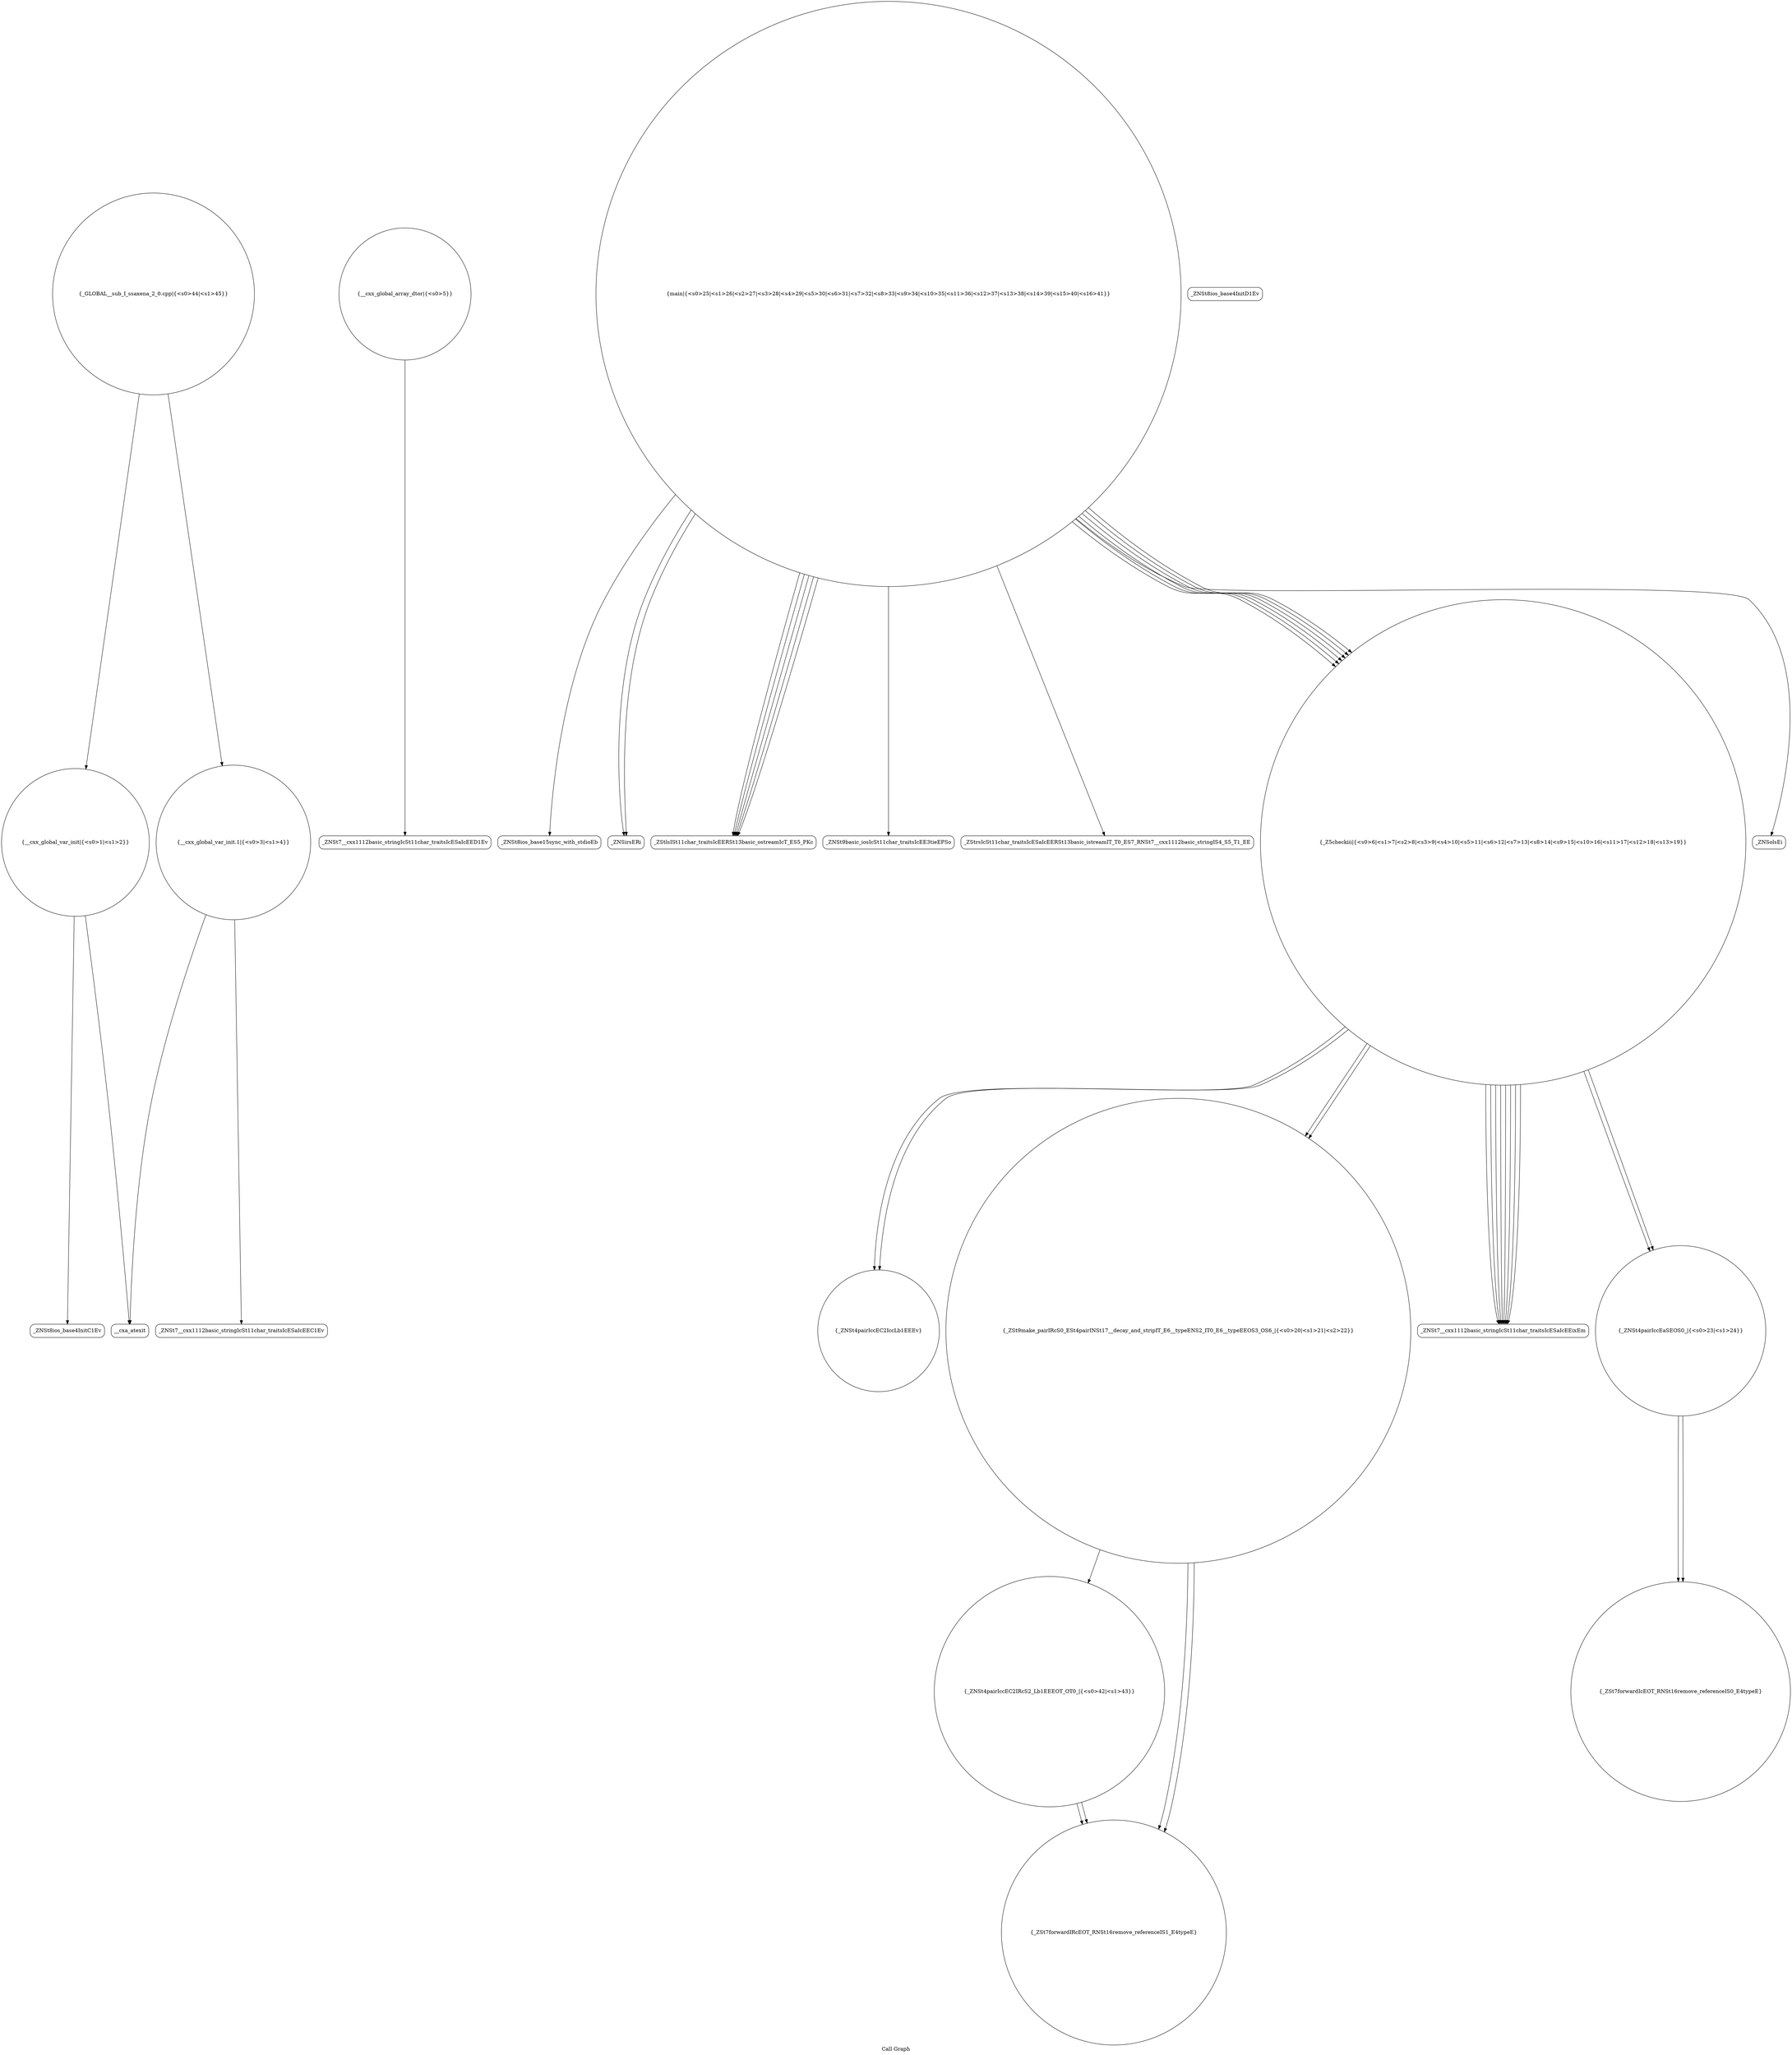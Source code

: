digraph "Call Graph" {
	label="Call Graph";

	Node0x561ae77a0cd0 [shape=record,shape=circle,label="{__cxx_global_var_init|{<s0>1|<s1>2}}"];
	Node0x561ae77a0cd0:s0 -> Node0x561ae77a1160[color=black];
	Node0x561ae77a0cd0:s1 -> Node0x561ae77a1260[color=black];
	Node0x561ae77a1460 [shape=record,shape=Mrecord,label="{_ZNSt7__cxx1112basic_stringIcSt11char_traitsIcESaIcEED1Ev}"];
	Node0x561ae77a17e0 [shape=record,shape=Mrecord,label="{_ZNSt8ios_base15sync_with_stdioEb}"];
	Node0x561ae77a1b60 [shape=record,shape=circle,label="{_ZNSt4pairIccEC2IRcS2_Lb1EEEOT_OT0_|{<s0>42|<s1>43}}"];
	Node0x561ae77a1b60:s0 -> Node0x561ae77a1ae0[color=black];
	Node0x561ae77a1b60:s1 -> Node0x561ae77a1ae0[color=black];
	Node0x561ae77a11e0 [shape=record,shape=Mrecord,label="{_ZNSt8ios_base4InitD1Ev}"];
	Node0x561ae77a1560 [shape=record,shape=circle,label="{_ZNSt4pairIccEC2IccLb1EEEv}"];
	Node0x561ae77a18e0 [shape=record,shape=Mrecord,label="{_ZNSirsERi}"];
	Node0x561ae77a1c60 [shape=record,shape=circle,label="{_GLOBAL__sub_I_ssaxena_2_0.cpp|{<s0>44|<s1>45}}"];
	Node0x561ae77a1c60:s0 -> Node0x561ae77a0cd0[color=black];
	Node0x561ae77a1c60:s1 -> Node0x561ae77a12e0[color=black];
	Node0x561ae77a12e0 [shape=record,shape=circle,label="{__cxx_global_var_init.1|{<s0>3|<s1>4}}"];
	Node0x561ae77a12e0:s0 -> Node0x561ae77a1360[color=black];
	Node0x561ae77a12e0:s1 -> Node0x561ae77a1260[color=black];
	Node0x561ae77a1660 [shape=record,shape=circle,label="{_ZSt9make_pairIRcS0_ESt4pairINSt17__decay_and_stripIT_E6__typeENS2_IT0_E6__typeEEOS3_OS6_|{<s0>20|<s1>21|<s2>22}}"];
	Node0x561ae77a1660:s0 -> Node0x561ae77a1ae0[color=black];
	Node0x561ae77a1660:s1 -> Node0x561ae77a1ae0[color=black];
	Node0x561ae77a1660:s2 -> Node0x561ae77a1b60[color=black];
	Node0x561ae77a19e0 [shape=record,shape=Mrecord,label="{_ZStlsISt11char_traitsIcEERSt13basic_ostreamIcT_ES5_PKc}"];
	Node0x561ae77a13e0 [shape=record,shape=circle,label="{__cxx_global_array_dtor|{<s0>5}}"];
	Node0x561ae77a13e0:s0 -> Node0x561ae77a1460[color=black];
	Node0x561ae77a1760 [shape=record,shape=circle,label="{main|{<s0>25|<s1>26|<s2>27|<s3>28|<s4>29|<s5>30|<s6>31|<s7>32|<s8>33|<s9>34|<s10>35|<s11>36|<s12>37|<s13>38|<s14>39|<s15>40|<s16>41}}"];
	Node0x561ae77a1760:s0 -> Node0x561ae77a17e0[color=black];
	Node0x561ae77a1760:s1 -> Node0x561ae77a1860[color=black];
	Node0x561ae77a1760:s2 -> Node0x561ae77a18e0[color=black];
	Node0x561ae77a1760:s3 -> Node0x561ae77a18e0[color=black];
	Node0x561ae77a1760:s4 -> Node0x561ae77a1960[color=black];
	Node0x561ae77a1760:s5 -> Node0x561ae77a14e0[color=black];
	Node0x561ae77a1760:s6 -> Node0x561ae77a14e0[color=black];
	Node0x561ae77a1760:s7 -> Node0x561ae77a14e0[color=black];
	Node0x561ae77a1760:s8 -> Node0x561ae77a14e0[color=black];
	Node0x561ae77a1760:s9 -> Node0x561ae77a14e0[color=black];
	Node0x561ae77a1760:s10 -> Node0x561ae77a14e0[color=black];
	Node0x561ae77a1760:s11 -> Node0x561ae77a19e0[color=black];
	Node0x561ae77a1760:s12 -> Node0x561ae77a1a60[color=black];
	Node0x561ae77a1760:s13 -> Node0x561ae77a19e0[color=black];
	Node0x561ae77a1760:s14 -> Node0x561ae77a19e0[color=black];
	Node0x561ae77a1760:s15 -> Node0x561ae77a19e0[color=black];
	Node0x561ae77a1760:s16 -> Node0x561ae77a19e0[color=black];
	Node0x561ae77a1ae0 [shape=record,shape=circle,label="{_ZSt7forwardIRcEOT_RNSt16remove_referenceIS1_E4typeE}"];
	Node0x561ae77a1160 [shape=record,shape=Mrecord,label="{_ZNSt8ios_base4InitC1Ev}"];
	Node0x561ae77a14e0 [shape=record,shape=circle,label="{_Z5checkiii|{<s0>6|<s1>7|<s2>8|<s3>9|<s4>10|<s5>11|<s6>12|<s7>13|<s8>14|<s9>15|<s10>16|<s11>17|<s12>18|<s13>19}}"];
	Node0x561ae77a14e0:s0 -> Node0x561ae77a1560[color=black];
	Node0x561ae77a14e0:s1 -> Node0x561ae77a1560[color=black];
	Node0x561ae77a14e0:s2 -> Node0x561ae77a15e0[color=black];
	Node0x561ae77a14e0:s3 -> Node0x561ae77a15e0[color=black];
	Node0x561ae77a14e0:s4 -> Node0x561ae77a15e0[color=black];
	Node0x561ae77a14e0:s5 -> Node0x561ae77a15e0[color=black];
	Node0x561ae77a14e0:s6 -> Node0x561ae77a1660[color=black];
	Node0x561ae77a14e0:s7 -> Node0x561ae77a16e0[color=black];
	Node0x561ae77a14e0:s8 -> Node0x561ae77a15e0[color=black];
	Node0x561ae77a14e0:s9 -> Node0x561ae77a15e0[color=black];
	Node0x561ae77a14e0:s10 -> Node0x561ae77a15e0[color=black];
	Node0x561ae77a14e0:s11 -> Node0x561ae77a15e0[color=black];
	Node0x561ae77a14e0:s12 -> Node0x561ae77a1660[color=black];
	Node0x561ae77a14e0:s13 -> Node0x561ae77a16e0[color=black];
	Node0x561ae77a1860 [shape=record,shape=Mrecord,label="{_ZNSt9basic_iosIcSt11char_traitsIcEE3tieEPSo}"];
	Node0x561ae77a1be0 [shape=record,shape=circle,label="{_ZSt7forwardIcEOT_RNSt16remove_referenceIS0_E4typeE}"];
	Node0x561ae77a1260 [shape=record,shape=Mrecord,label="{__cxa_atexit}"];
	Node0x561ae77a15e0 [shape=record,shape=Mrecord,label="{_ZNSt7__cxx1112basic_stringIcSt11char_traitsIcESaIcEEixEm}"];
	Node0x561ae77a1960 [shape=record,shape=Mrecord,label="{_ZStrsIcSt11char_traitsIcESaIcEERSt13basic_istreamIT_T0_ES7_RNSt7__cxx1112basic_stringIS4_S5_T1_EE}"];
	Node0x561ae77a1360 [shape=record,shape=Mrecord,label="{_ZNSt7__cxx1112basic_stringIcSt11char_traitsIcESaIcEEC1Ev}"];
	Node0x561ae77a16e0 [shape=record,shape=circle,label="{_ZNSt4pairIccEaSEOS0_|{<s0>23|<s1>24}}"];
	Node0x561ae77a16e0:s0 -> Node0x561ae77a1be0[color=black];
	Node0x561ae77a16e0:s1 -> Node0x561ae77a1be0[color=black];
	Node0x561ae77a1a60 [shape=record,shape=Mrecord,label="{_ZNSolsEi}"];
}
